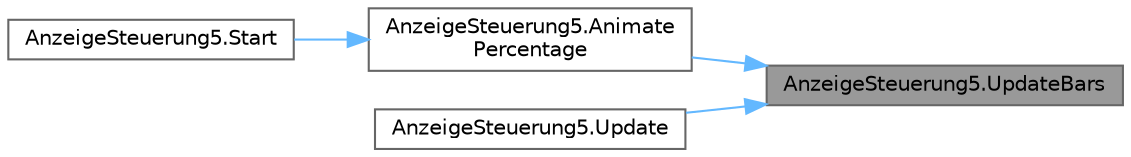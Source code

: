 digraph "AnzeigeSteuerung5.UpdateBars"
{
 // LATEX_PDF_SIZE
  bgcolor="transparent";
  edge [fontname=Helvetica,fontsize=10,labelfontname=Helvetica,labelfontsize=10];
  node [fontname=Helvetica,fontsize=10,shape=box,height=0.2,width=0.4];
  rankdir="RL";
  Node1 [id="Node000001",label="AnzeigeSteuerung5.UpdateBars",height=0.2,width=0.4,color="gray40", fillcolor="grey60", style="filled", fontcolor="black",tooltip="This method updates the display's bar."];
  Node1 -> Node2 [id="edge1_Node000001_Node000002",dir="back",color="steelblue1",style="solid",tooltip=" "];
  Node2 [id="Node000002",label="AnzeigeSteuerung5.Animate\lPercentage",height=0.2,width=0.4,color="grey40", fillcolor="white", style="filled",URL="$class_anzeige_steuerung5.html#ad6a460b26b84834a2a9f808f41d50880",tooltip="This method animates the display's bar in three steps."];
  Node2 -> Node3 [id="edge2_Node000002_Node000003",dir="back",color="steelblue1",style="solid",tooltip=" "];
  Node3 [id="Node000003",label="AnzeigeSteuerung5.Start",height=0.2,width=0.4,color="grey40", fillcolor="white", style="filled",URL="$class_anzeige_steuerung5.html#acedbd68d406eef92eedb328e3f61ebcc",tooltip="This method initialises the display."];
  Node1 -> Node4 [id="edge3_Node000001_Node000004",dir="back",color="steelblue1",style="solid",tooltip=" "];
  Node4 [id="Node000004",label="AnzeigeSteuerung5.Update",height=0.2,width=0.4,color="grey40", fillcolor="white", style="filled",URL="$class_anzeige_steuerung5.html#a37b3da2f9e30b89669c2df48d69b9967",tooltip="This method updates the display's bar if the current frame's percentage is different from last frame'..."];
}

